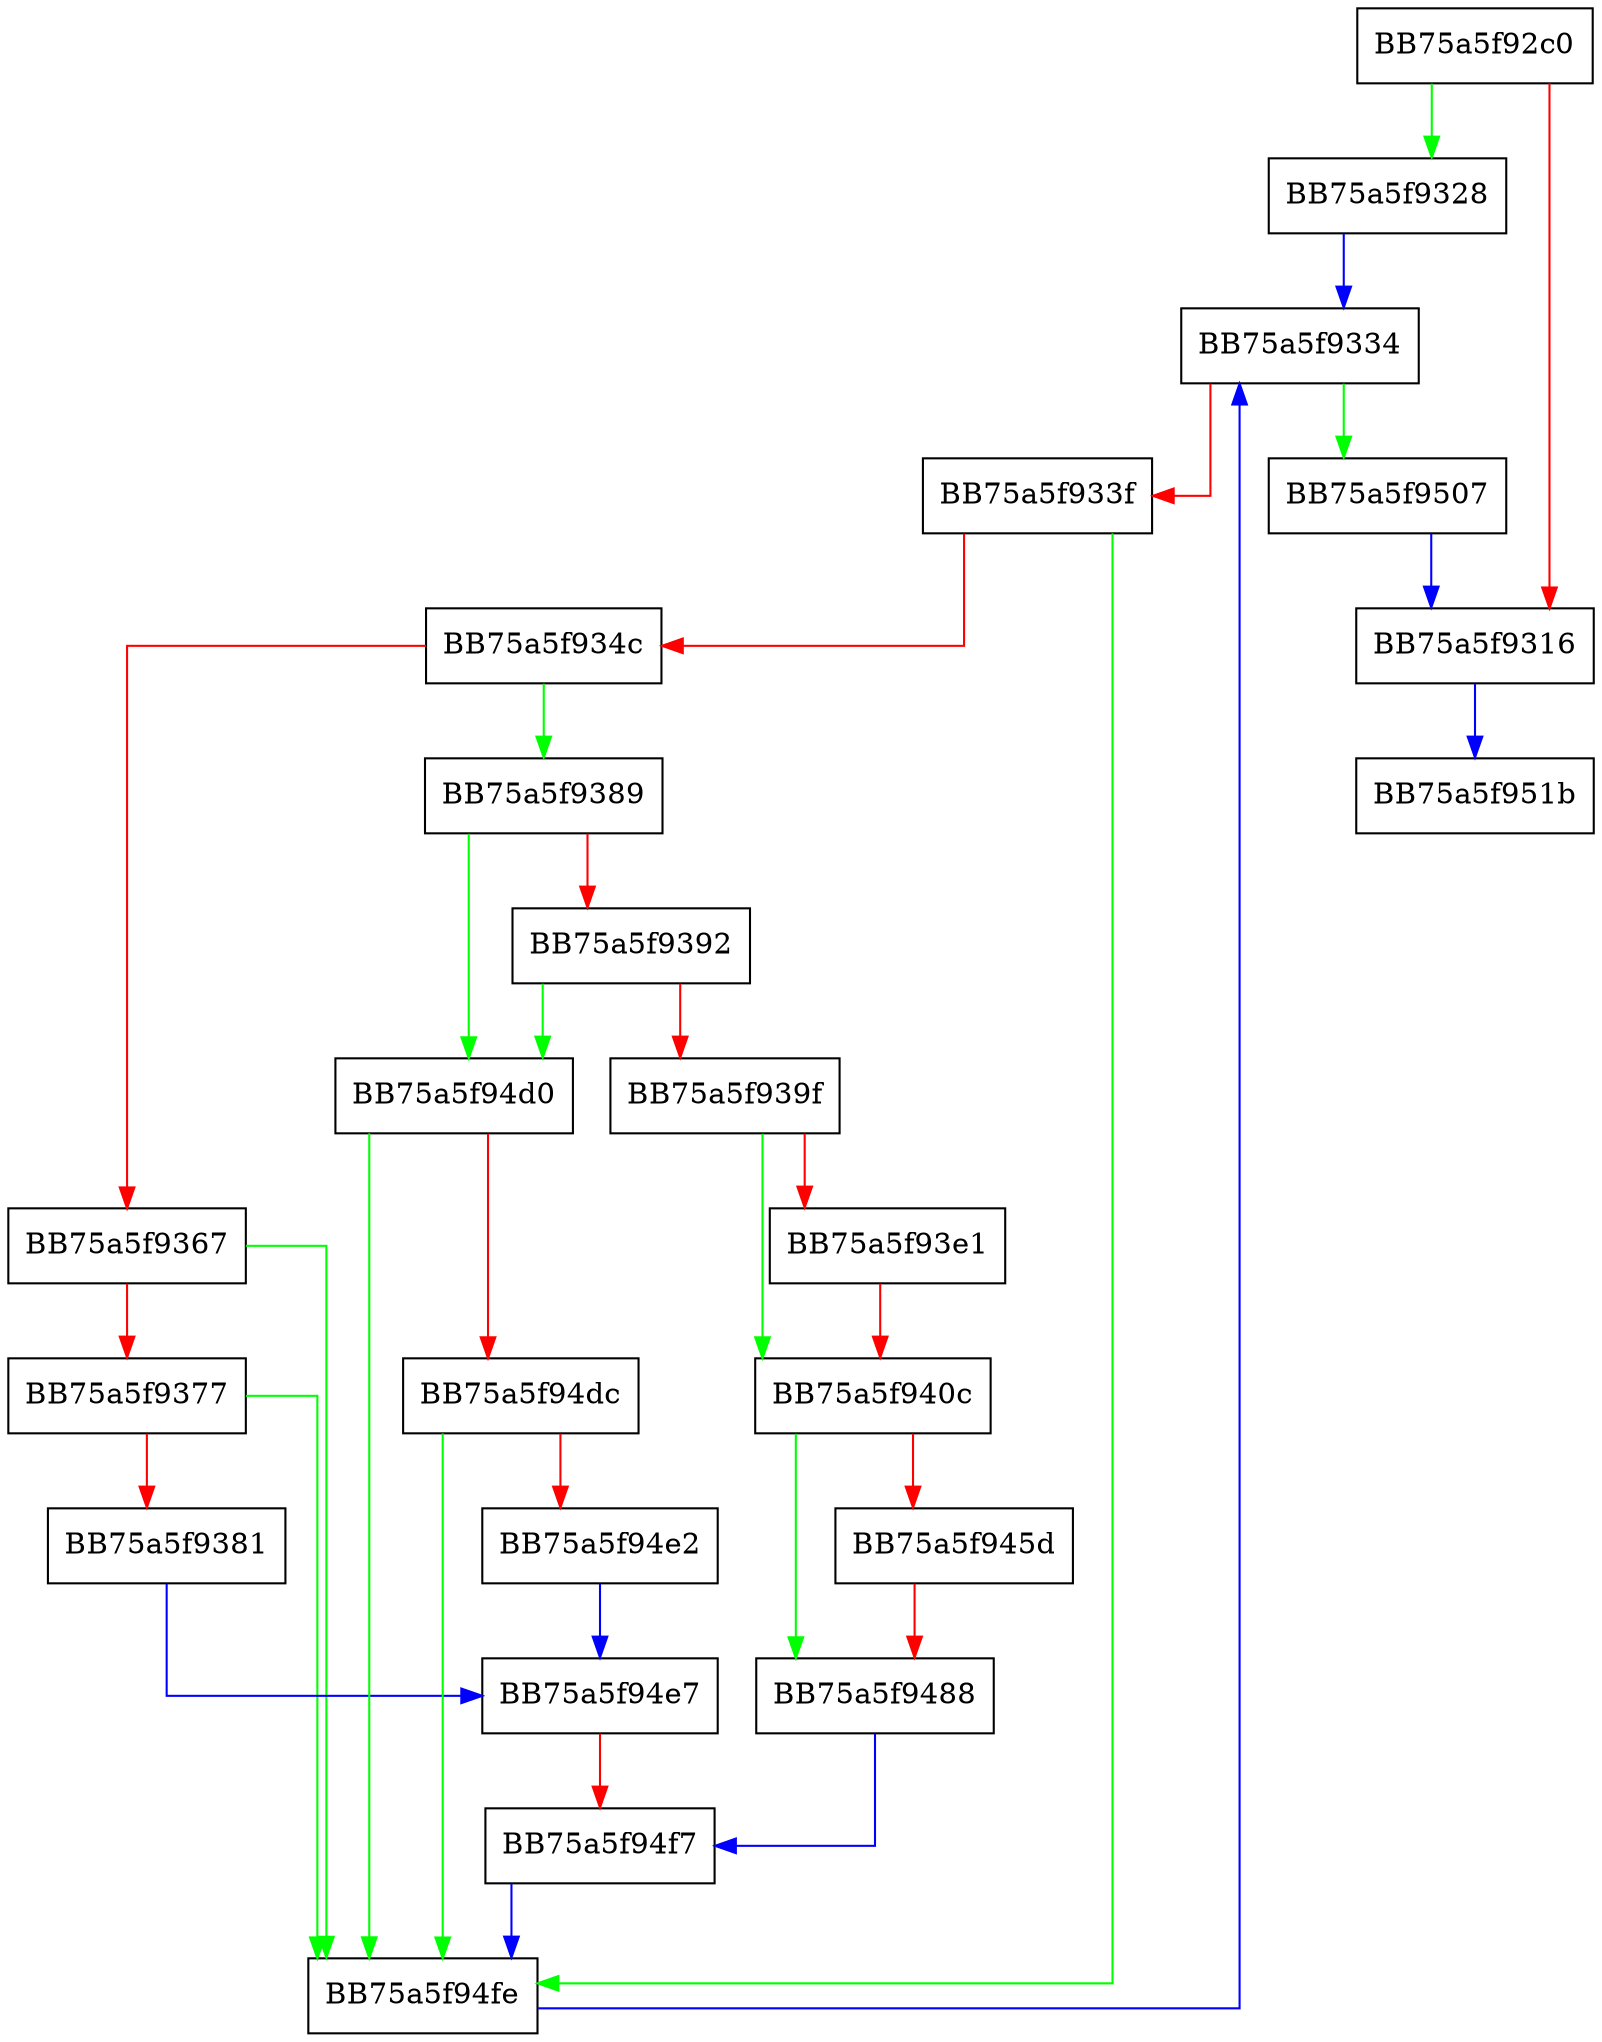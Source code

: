 digraph LoadTPTrustedProcessesByParent {
  node [shape="box"];
  graph [splines=ortho];
  BB75a5f92c0 -> BB75a5f9328 [color="green"];
  BB75a5f92c0 -> BB75a5f9316 [color="red"];
  BB75a5f9316 -> BB75a5f951b [color="blue"];
  BB75a5f9328 -> BB75a5f9334 [color="blue"];
  BB75a5f9334 -> BB75a5f9507 [color="green"];
  BB75a5f9334 -> BB75a5f933f [color="red"];
  BB75a5f933f -> BB75a5f94fe [color="green"];
  BB75a5f933f -> BB75a5f934c [color="red"];
  BB75a5f934c -> BB75a5f9389 [color="green"];
  BB75a5f934c -> BB75a5f9367 [color="red"];
  BB75a5f9367 -> BB75a5f94fe [color="green"];
  BB75a5f9367 -> BB75a5f9377 [color="red"];
  BB75a5f9377 -> BB75a5f94fe [color="green"];
  BB75a5f9377 -> BB75a5f9381 [color="red"];
  BB75a5f9381 -> BB75a5f94e7 [color="blue"];
  BB75a5f9389 -> BB75a5f94d0 [color="green"];
  BB75a5f9389 -> BB75a5f9392 [color="red"];
  BB75a5f9392 -> BB75a5f94d0 [color="green"];
  BB75a5f9392 -> BB75a5f939f [color="red"];
  BB75a5f939f -> BB75a5f940c [color="green"];
  BB75a5f939f -> BB75a5f93e1 [color="red"];
  BB75a5f93e1 -> BB75a5f940c [color="red"];
  BB75a5f940c -> BB75a5f9488 [color="green"];
  BB75a5f940c -> BB75a5f945d [color="red"];
  BB75a5f945d -> BB75a5f9488 [color="red"];
  BB75a5f9488 -> BB75a5f94f7 [color="blue"];
  BB75a5f94d0 -> BB75a5f94fe [color="green"];
  BB75a5f94d0 -> BB75a5f94dc [color="red"];
  BB75a5f94dc -> BB75a5f94fe [color="green"];
  BB75a5f94dc -> BB75a5f94e2 [color="red"];
  BB75a5f94e2 -> BB75a5f94e7 [color="blue"];
  BB75a5f94e7 -> BB75a5f94f7 [color="red"];
  BB75a5f94f7 -> BB75a5f94fe [color="blue"];
  BB75a5f94fe -> BB75a5f9334 [color="blue"];
  BB75a5f9507 -> BB75a5f9316 [color="blue"];
}